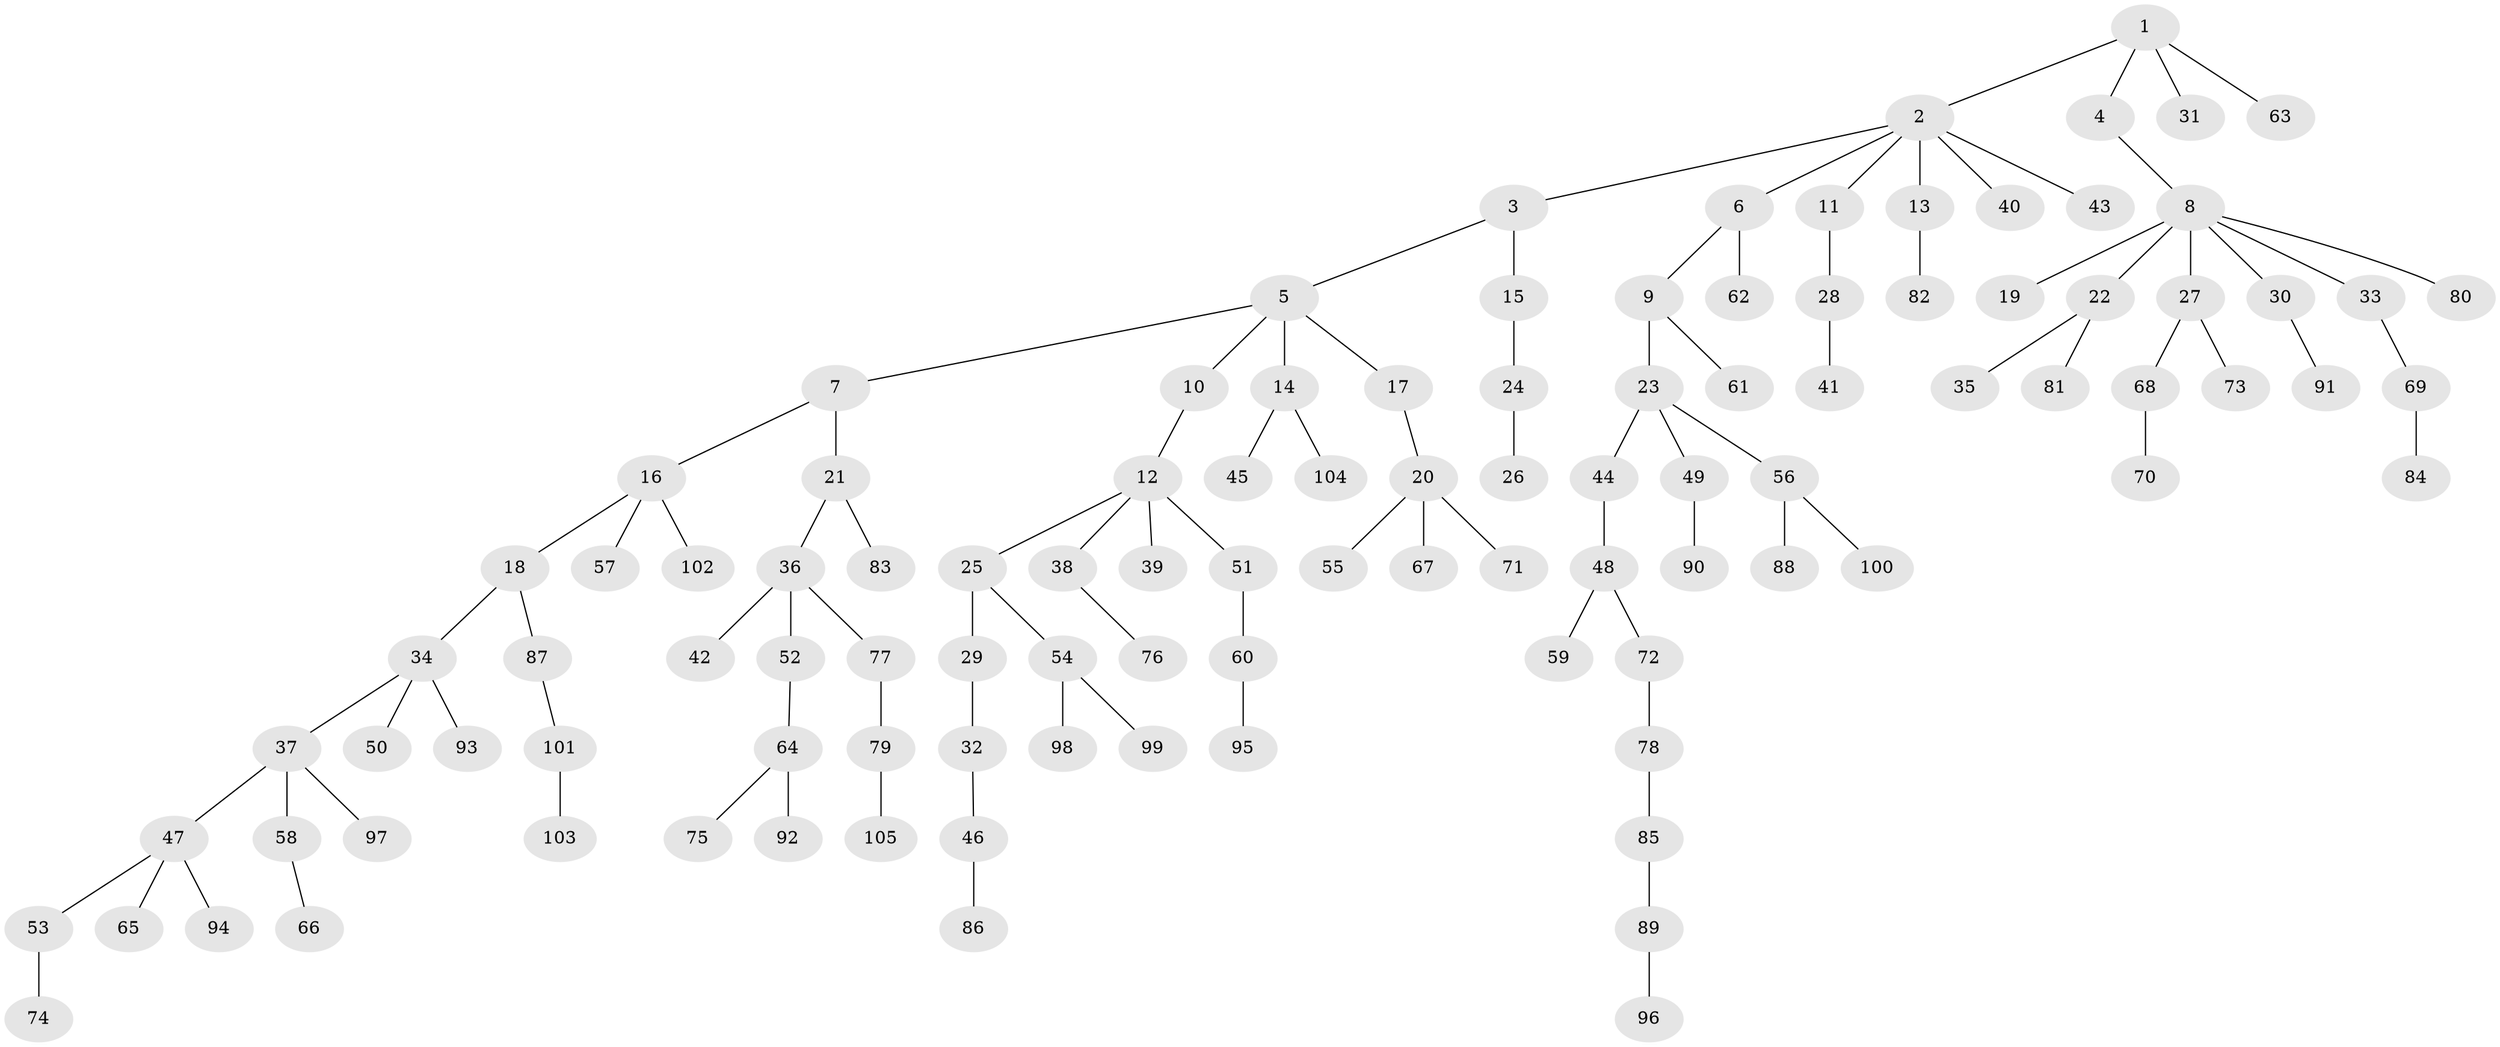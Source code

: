 // Generated by graph-tools (version 1.1) at 2025/50/03/09/25 03:50:15]
// undirected, 105 vertices, 104 edges
graph export_dot {
graph [start="1"]
  node [color=gray90,style=filled];
  1;
  2;
  3;
  4;
  5;
  6;
  7;
  8;
  9;
  10;
  11;
  12;
  13;
  14;
  15;
  16;
  17;
  18;
  19;
  20;
  21;
  22;
  23;
  24;
  25;
  26;
  27;
  28;
  29;
  30;
  31;
  32;
  33;
  34;
  35;
  36;
  37;
  38;
  39;
  40;
  41;
  42;
  43;
  44;
  45;
  46;
  47;
  48;
  49;
  50;
  51;
  52;
  53;
  54;
  55;
  56;
  57;
  58;
  59;
  60;
  61;
  62;
  63;
  64;
  65;
  66;
  67;
  68;
  69;
  70;
  71;
  72;
  73;
  74;
  75;
  76;
  77;
  78;
  79;
  80;
  81;
  82;
  83;
  84;
  85;
  86;
  87;
  88;
  89;
  90;
  91;
  92;
  93;
  94;
  95;
  96;
  97;
  98;
  99;
  100;
  101;
  102;
  103;
  104;
  105;
  1 -- 2;
  1 -- 4;
  1 -- 31;
  1 -- 63;
  2 -- 3;
  2 -- 6;
  2 -- 11;
  2 -- 13;
  2 -- 40;
  2 -- 43;
  3 -- 5;
  3 -- 15;
  4 -- 8;
  5 -- 7;
  5 -- 10;
  5 -- 14;
  5 -- 17;
  6 -- 9;
  6 -- 62;
  7 -- 16;
  7 -- 21;
  8 -- 19;
  8 -- 22;
  8 -- 27;
  8 -- 30;
  8 -- 33;
  8 -- 80;
  9 -- 23;
  9 -- 61;
  10 -- 12;
  11 -- 28;
  12 -- 25;
  12 -- 38;
  12 -- 39;
  12 -- 51;
  13 -- 82;
  14 -- 45;
  14 -- 104;
  15 -- 24;
  16 -- 18;
  16 -- 57;
  16 -- 102;
  17 -- 20;
  18 -- 34;
  18 -- 87;
  20 -- 55;
  20 -- 67;
  20 -- 71;
  21 -- 36;
  21 -- 83;
  22 -- 35;
  22 -- 81;
  23 -- 44;
  23 -- 49;
  23 -- 56;
  24 -- 26;
  25 -- 29;
  25 -- 54;
  27 -- 68;
  27 -- 73;
  28 -- 41;
  29 -- 32;
  30 -- 91;
  32 -- 46;
  33 -- 69;
  34 -- 37;
  34 -- 50;
  34 -- 93;
  36 -- 42;
  36 -- 52;
  36 -- 77;
  37 -- 47;
  37 -- 58;
  37 -- 97;
  38 -- 76;
  44 -- 48;
  46 -- 86;
  47 -- 53;
  47 -- 65;
  47 -- 94;
  48 -- 59;
  48 -- 72;
  49 -- 90;
  51 -- 60;
  52 -- 64;
  53 -- 74;
  54 -- 98;
  54 -- 99;
  56 -- 88;
  56 -- 100;
  58 -- 66;
  60 -- 95;
  64 -- 75;
  64 -- 92;
  68 -- 70;
  69 -- 84;
  72 -- 78;
  77 -- 79;
  78 -- 85;
  79 -- 105;
  85 -- 89;
  87 -- 101;
  89 -- 96;
  101 -- 103;
}
